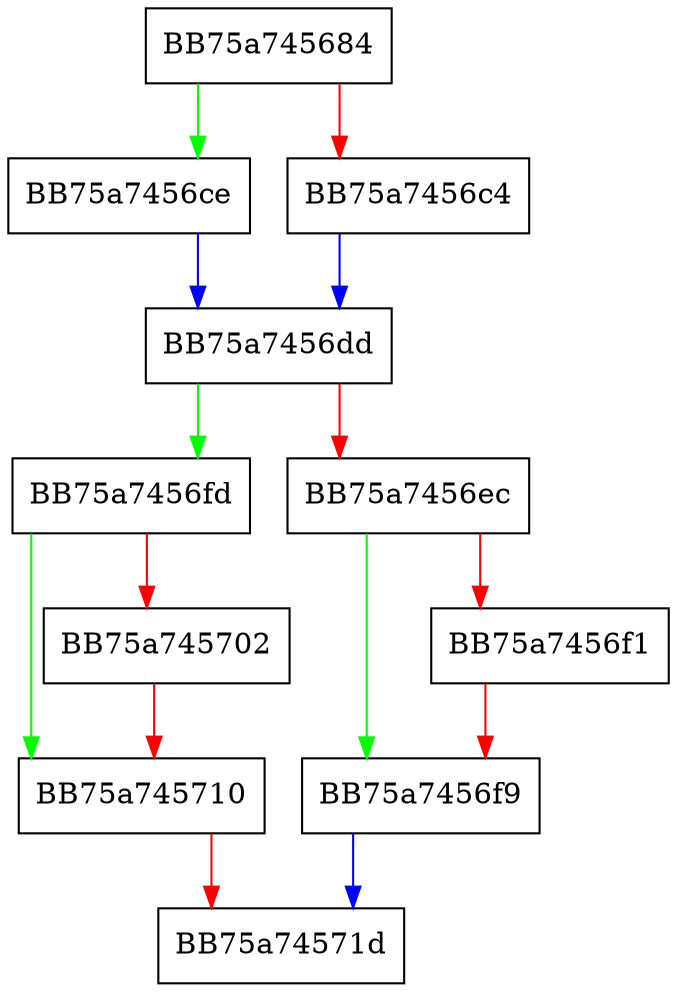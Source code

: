 digraph ShouldExcludeDlpCloudSyncPath {
  node [shape="box"];
  graph [splines=ortho];
  BB75a745684 -> BB75a7456ce [color="green"];
  BB75a745684 -> BB75a7456c4 [color="red"];
  BB75a7456c4 -> BB75a7456dd [color="blue"];
  BB75a7456ce -> BB75a7456dd [color="blue"];
  BB75a7456dd -> BB75a7456fd [color="green"];
  BB75a7456dd -> BB75a7456ec [color="red"];
  BB75a7456ec -> BB75a7456f9 [color="green"];
  BB75a7456ec -> BB75a7456f1 [color="red"];
  BB75a7456f1 -> BB75a7456f9 [color="red"];
  BB75a7456f9 -> BB75a74571d [color="blue"];
  BB75a7456fd -> BB75a745710 [color="green"];
  BB75a7456fd -> BB75a745702 [color="red"];
  BB75a745702 -> BB75a745710 [color="red"];
  BB75a745710 -> BB75a74571d [color="red"];
}